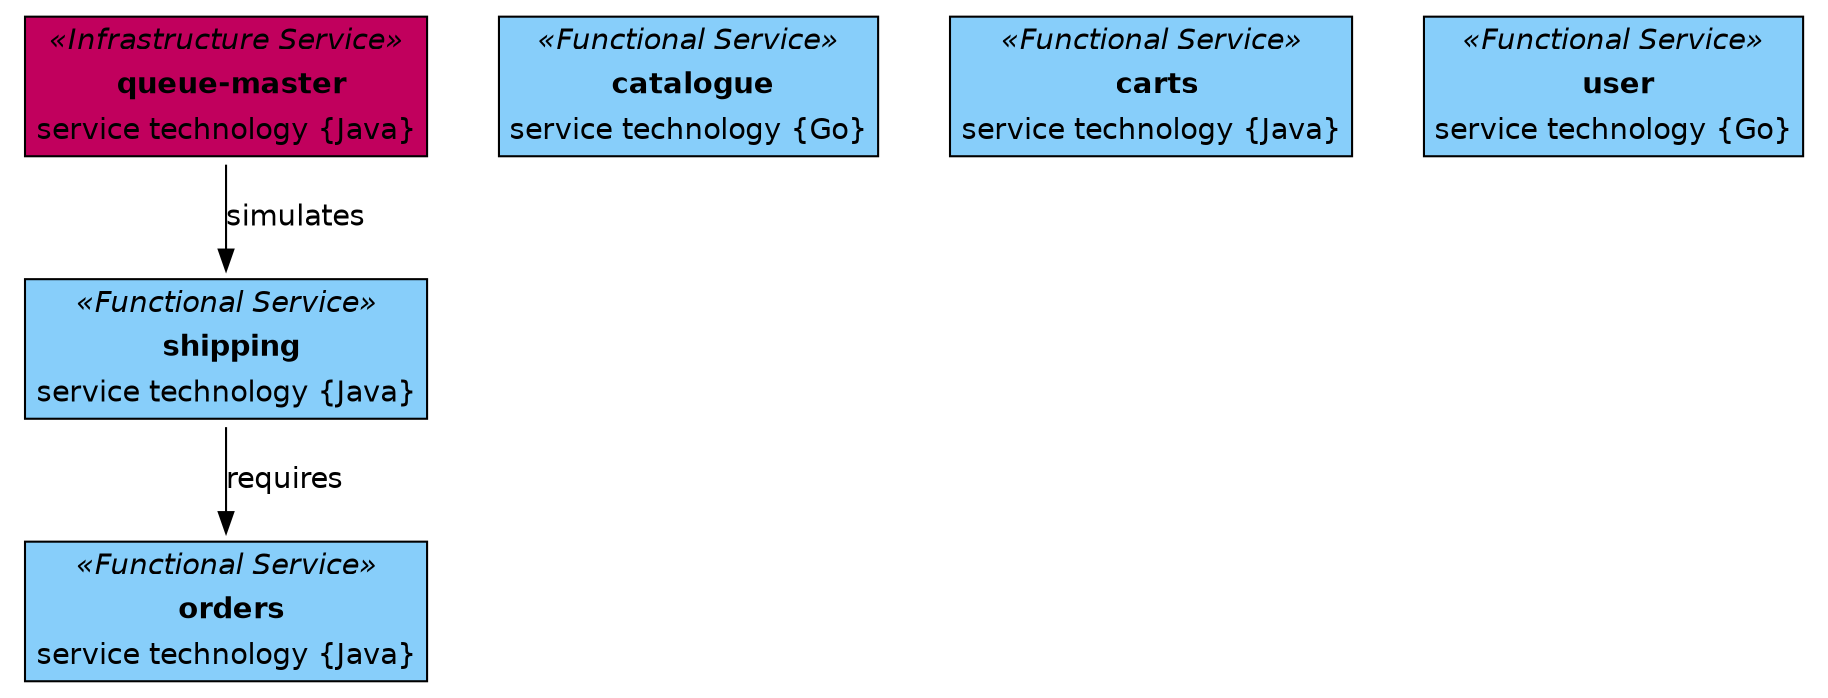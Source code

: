 strict digraph G {
  "sockshop.orders" [ label=<<table bgcolor='#87cefa' border='1' cellborder='0'><tr><td><i>&laquo;Functional Service&raquo;</i></td></tr><tr><td> <b>orders</b></td></tr><tr><td>service technology {Java}</td></tr></table>> type="FUNCTIONAL" shape="plaintext" color="black" fontname="Helvetica" ];
  "sockshop.catalogue" [ label=<<table bgcolor='#87cefa' border='1' cellborder='0'><tr><td><i>&laquo;Functional Service&raquo;</i></td></tr><tr><td> <b>catalogue</b></td></tr><tr><td>service technology {Go}</td></tr></table>> type="FUNCTIONAL" shape="plaintext" color="black" fontname="Helvetica" ];
  "sockshop.shipping" [ label=<<table bgcolor='#87cefa' border='1' cellborder='0'><tr><td><i>&laquo;Functional Service&raquo;</i></td></tr><tr><td> <b>shipping</b></td></tr><tr><td>service technology {Java}</td></tr></table>> type="FUNCTIONAL" shape="plaintext" color="black" fontname="Helvetica" ];
  "sockshop.carts" [ label=<<table bgcolor='#87cefa' border='1' cellborder='0'><tr><td><i>&laquo;Functional Service&raquo;</i></td></tr><tr><td> <b>carts</b></td></tr><tr><td>service technology {Java}</td></tr></table>> type="FUNCTIONAL" shape="plaintext" color="black" fontname="Helvetica" ];
  "sockshop.user" [ label=<<table bgcolor='#87cefa' border='1' cellborder='0'><tr><td><i>&laquo;Functional Service&raquo;</i></td></tr><tr><td> <b>user</b></td></tr><tr><td>service technology {Go}</td></tr></table>> type="FUNCTIONAL" shape="plaintext" color="black" fontname="Helvetica" ];
  "sockshop.queue-master" [ label=<<table bgcolor='#c1005d' border='1' cellborder='0'><tr><td><i>&laquo;Infrastructure Service&raquo;</i></td></tr><tr><td> <b>queue-master</b></td></tr><tr><td>service technology {Java}</td></tr></table>> type="INFRASTRUCTURE" shape="plaintext" color="black" fontname="Helvetica" ];
  "sockshop.queue-master" -> "sockshop.shipping" [ label="simulates" fontname="Helvetica" ];
  "sockshop.shipping" -> "sockshop.orders" [ label="requires" fontname="Helvetica" ];
}
